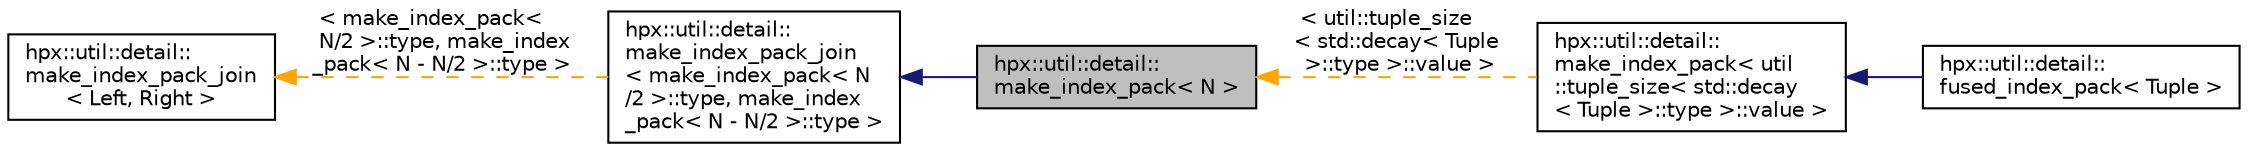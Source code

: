 digraph "hpx::util::detail::make_index_pack&lt; N &gt;"
{
  edge [fontname="Helvetica",fontsize="10",labelfontname="Helvetica",labelfontsize="10"];
  node [fontname="Helvetica",fontsize="10",shape=record];
  rankdir="LR";
  Node0 [label="hpx::util::detail::\lmake_index_pack\< N \>",height=0.2,width=0.4,color="black", fillcolor="grey75", style="filled", fontcolor="black"];
  Node1 -> Node0 [dir="back",color="midnightblue",fontsize="10",style="solid",fontname="Helvetica"];
  Node1 [label="hpx::util::detail::\lmake_index_pack_join\l\< make_index_pack\< N\l/2 \>::type, make_index\l_pack\< N - N/2 \>::type \>",height=0.2,width=0.4,color="black", fillcolor="white", style="filled",URL="$d1/de0/structhpx_1_1util_1_1detail_1_1make__index__pack__join.html"];
  Node2 -> Node1 [dir="back",color="orange",fontsize="10",style="dashed",label=" \< make_index_pack\<\l N/2 \>::type, make_index\l_pack\< N - N/2 \>::type \>" ,fontname="Helvetica"];
  Node2 [label="hpx::util::detail::\lmake_index_pack_join\l\< Left, Right \>",height=0.2,width=0.4,color="black", fillcolor="white", style="filled",URL="$d1/de0/structhpx_1_1util_1_1detail_1_1make__index__pack__join.html"];
  Node0 -> Node3 [dir="back",color="orange",fontsize="10",style="dashed",label=" \< util::tuple_size\l\< std::decay\< Tuple\l \>::type \>::value \>" ,fontname="Helvetica"];
  Node3 [label="hpx::util::detail::\lmake_index_pack\< util\l::tuple_size\< std::decay\l\< Tuple \>::type \>::value \>",height=0.2,width=0.4,color="black", fillcolor="white", style="filled",URL="$d9/d6b/structhpx_1_1util_1_1detail_1_1make__index__pack.html"];
  Node3 -> Node4 [dir="back",color="midnightblue",fontsize="10",style="solid",fontname="Helvetica"];
  Node4 [label="hpx::util::detail::\lfused_index_pack\< Tuple \>",height=0.2,width=0.4,color="black", fillcolor="white", style="filled",URL="$d2/d1b/structhpx_1_1util_1_1detail_1_1fused__index__pack.html"];
}
